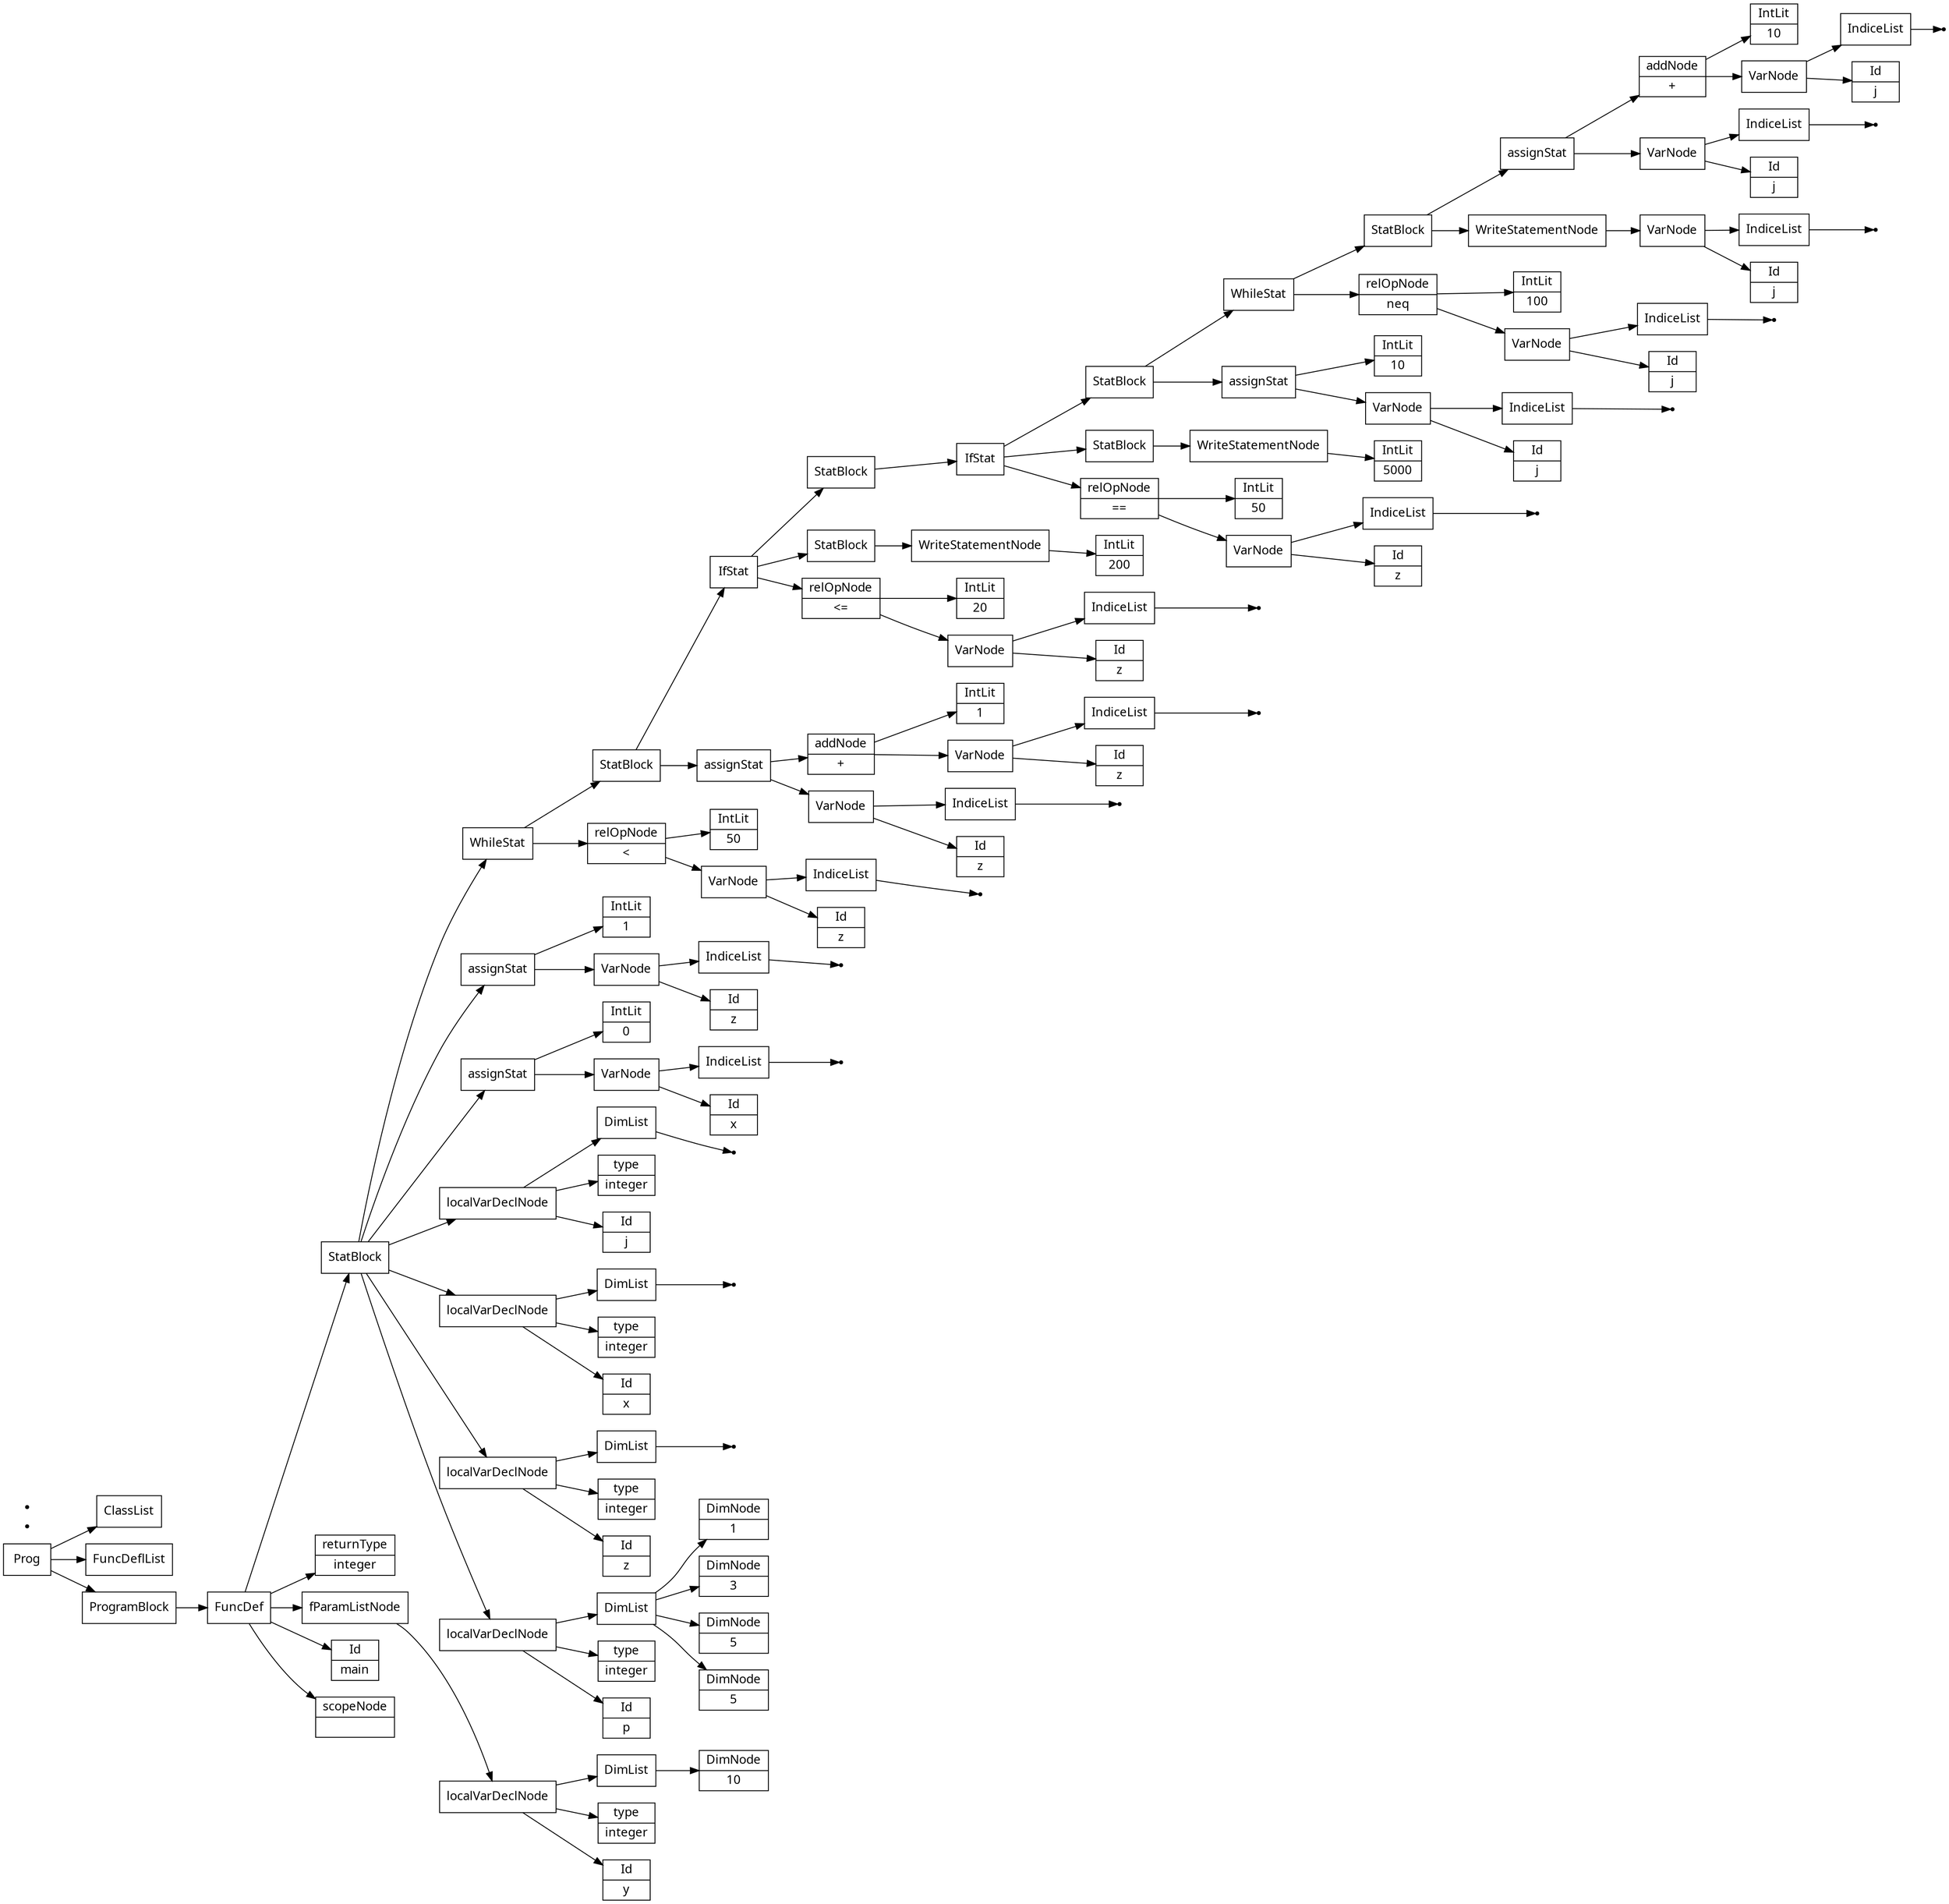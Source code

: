 digraph AST {
node [shape=record];
 node [fontname=Sans];charset="UTF-8" splines=true splines=spline rankdir =LR ordering="out"
1[label="scopeNode| "];
3[label="Id|y"];
4[label="type|integer"];
6[label="DimNode|10"];
7[label="DimList"];
7->6;
8[label="localVarDeclNode"];
8->7;
8->4;
8->3;
9[label="fParamListNode"];
9->8;
10[label="returnType|integer"];
12[label="Id|p"];
13[label="type|integer"];
15[label="DimNode|5"];
16[label="DimNode|5"];
17[label="DimNode|3"];
18[label="DimNode|1"];
19[label="DimList"];
19->18;
19->17;
19->16;
19->15;
20[label="localVarDeclNode"];
20->19;
20->13;
20->12;
21[label="Id|z"];
22[label="type|integer"];
none24[shape="point"];
25[label="DimList"];
25->none24;
26[label="localVarDeclNode"];
26->25;
26->22;
26->21;
27[label="Id|x"];
28[label="type|integer"];
none30[shape="point"];
31[label="DimList"];
31->none30;
32[label="localVarDeclNode"];
32->31;
32->28;
32->27;
33[label="Id|j"];
34[label="type|integer"];
none36[shape="point"];
37[label="DimList"];
37->none36;
38[label="localVarDeclNode"];
38->37;
38->34;
38->33;
39[label="Id|x"];
none41[shape="point"];
42[label="IndiceList"];
42->none41;
43[label="VarNode"];
43->42;
43->39;
44[label="IntLit|0"];
45[label="assignStat"];
45->44;
45->43;
46[label="Id|z"];
none48[shape="point"];
49[label="IndiceList"];
49->none48;
50[label="VarNode"];
50->49;
50->46;
51[label="IntLit|1"];
52[label="assignStat"];
52->51;
52->50;
53[label="Id|z"];
none55[shape="point"];
56[label="IndiceList"];
56->none55;
57[label="VarNode"];
57->56;
57->53;
58[label="relOpNode|\<"];
59[label="IntLit|50"];
58->59;
58->57;
61[label="Id|z"];
none63[shape="point"];
64[label="IndiceList"];
64->none63;
65[label="VarNode"];
65->64;
65->61;
66[label="Id|z"];
none68[shape="point"];
69[label="IndiceList"];
69->none68;
70[label="VarNode"];
70->69;
70->66;
71[label="addNode|+"];
72[label="IntLit|1"];
71->72;
71->70;
73[label="assignStat"];
73->71;
73->65;
74[label="Id|z"];
none76[shape="point"];
77[label="IndiceList"];
77->none76;
78[label="VarNode"];
78->77;
78->74;
79[label="relOpNode|\<="];
80[label="IntLit|20"];
79->80;
79->78;
82[label="IntLit|200"];
83[label="WriteStatementNode"];
83->82;
84[label="StatBlock"];
84->83;
86[label="Id|z"];
none88[shape="point"];
89[label="IndiceList"];
89->none88;
90[label="VarNode"];
90->89;
90->86;
91[label="relOpNode|\=="];
92[label="IntLit|50"];
91->92;
91->90;
94[label="IntLit|5000"];
95[label="WriteStatementNode"];
95->94;
96[label="StatBlock"];
96->95;
98[label="Id|j"];
none100[shape="point"];
101[label="IndiceList"];
101->none100;
102[label="VarNode"];
102->101;
102->98;
103[label="IntLit|10"];
104[label="assignStat"];
104->103;
104->102;
105[label="Id|j"];
none107[shape="point"];
108[label="IndiceList"];
108->none107;
109[label="VarNode"];
109->108;
109->105;
110[label="relOpNode|neq"];
111[label="IntLit|100"];
110->111;
110->109;
113[label="Id|j"];
none115[shape="point"];
116[label="IndiceList"];
116->none115;
117[label="VarNode"];
117->116;
117->113;
118[label="WriteStatementNode"];
118->117;
119[label="Id|j"];
none121[shape="point"];
122[label="IndiceList"];
122->none121;
123[label="VarNode"];
123->122;
123->119;
124[label="Id|j"];
none126[shape="point"];
127[label="IndiceList"];
127->none126;
128[label="VarNode"];
128->127;
128->124;
129[label="addNode|+"];
130[label="IntLit|10"];
129->130;
129->128;
131[label="assignStat"];
131->129;
131->123;
132[label="StatBlock"];
132->131;
132->118;
133[label="WhileStat"];
133->132;
133->110;
134[label="StatBlock"];
134->133;
134->104;
135[label="IfStat"];
135->134;
135->96;
135->91;
136[label="StatBlock"];
136->135;
137[label="IfStat"];
137->136;
137->84;
137->79;
138[label="StatBlock"];
138->137;
138->73;
139[label="WhileStat"];
139->138;
139->58;
140[label="StatBlock"];
140->139;
140->52;
140->45;
140->38;
140->32;
140->26;
140->20;
141[label="FuncDef"];
0[label="Id|main"];
141->140;
141->10;
141->9;
141->0;
141->1;
142[label="ClassList"];
143[label="FuncDeflList"];
144[label="Prog"];
145[label="ProgramBlock"];
145->141;
none146[shape="point"];
none147[shape="point"];
144->142;
144->143;
144->145;
}